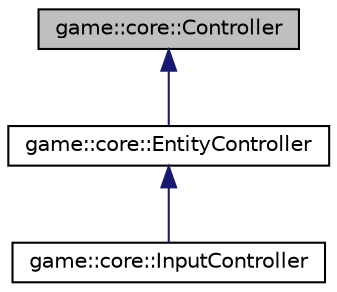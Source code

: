 digraph "game::core::Controller"
{
 // LATEX_PDF_SIZE
  edge [fontname="Helvetica",fontsize="10",labelfontname="Helvetica",labelfontsize="10"];
  node [fontname="Helvetica",fontsize="10",shape=record];
  Node1 [label="game::core::Controller",height=0.2,width=0.4,color="black", fillcolor="grey75", style="filled", fontcolor="black",tooltip=" "];
  Node1 -> Node2 [dir="back",color="midnightblue",fontsize="10",style="solid",fontname="Helvetica"];
  Node2 [label="game::core::EntityController",height=0.2,width=0.4,color="black", fillcolor="white", style="filled",URL="$classgame_1_1core_1_1_entity_controller.html",tooltip=" "];
  Node2 -> Node3 [dir="back",color="midnightblue",fontsize="10",style="solid",fontname="Helvetica"];
  Node3 [label="game::core::InputController",height=0.2,width=0.4,color="black", fillcolor="white", style="filled",URL="$classgame_1_1core_1_1_input_controller.html",tooltip=" "];
}
